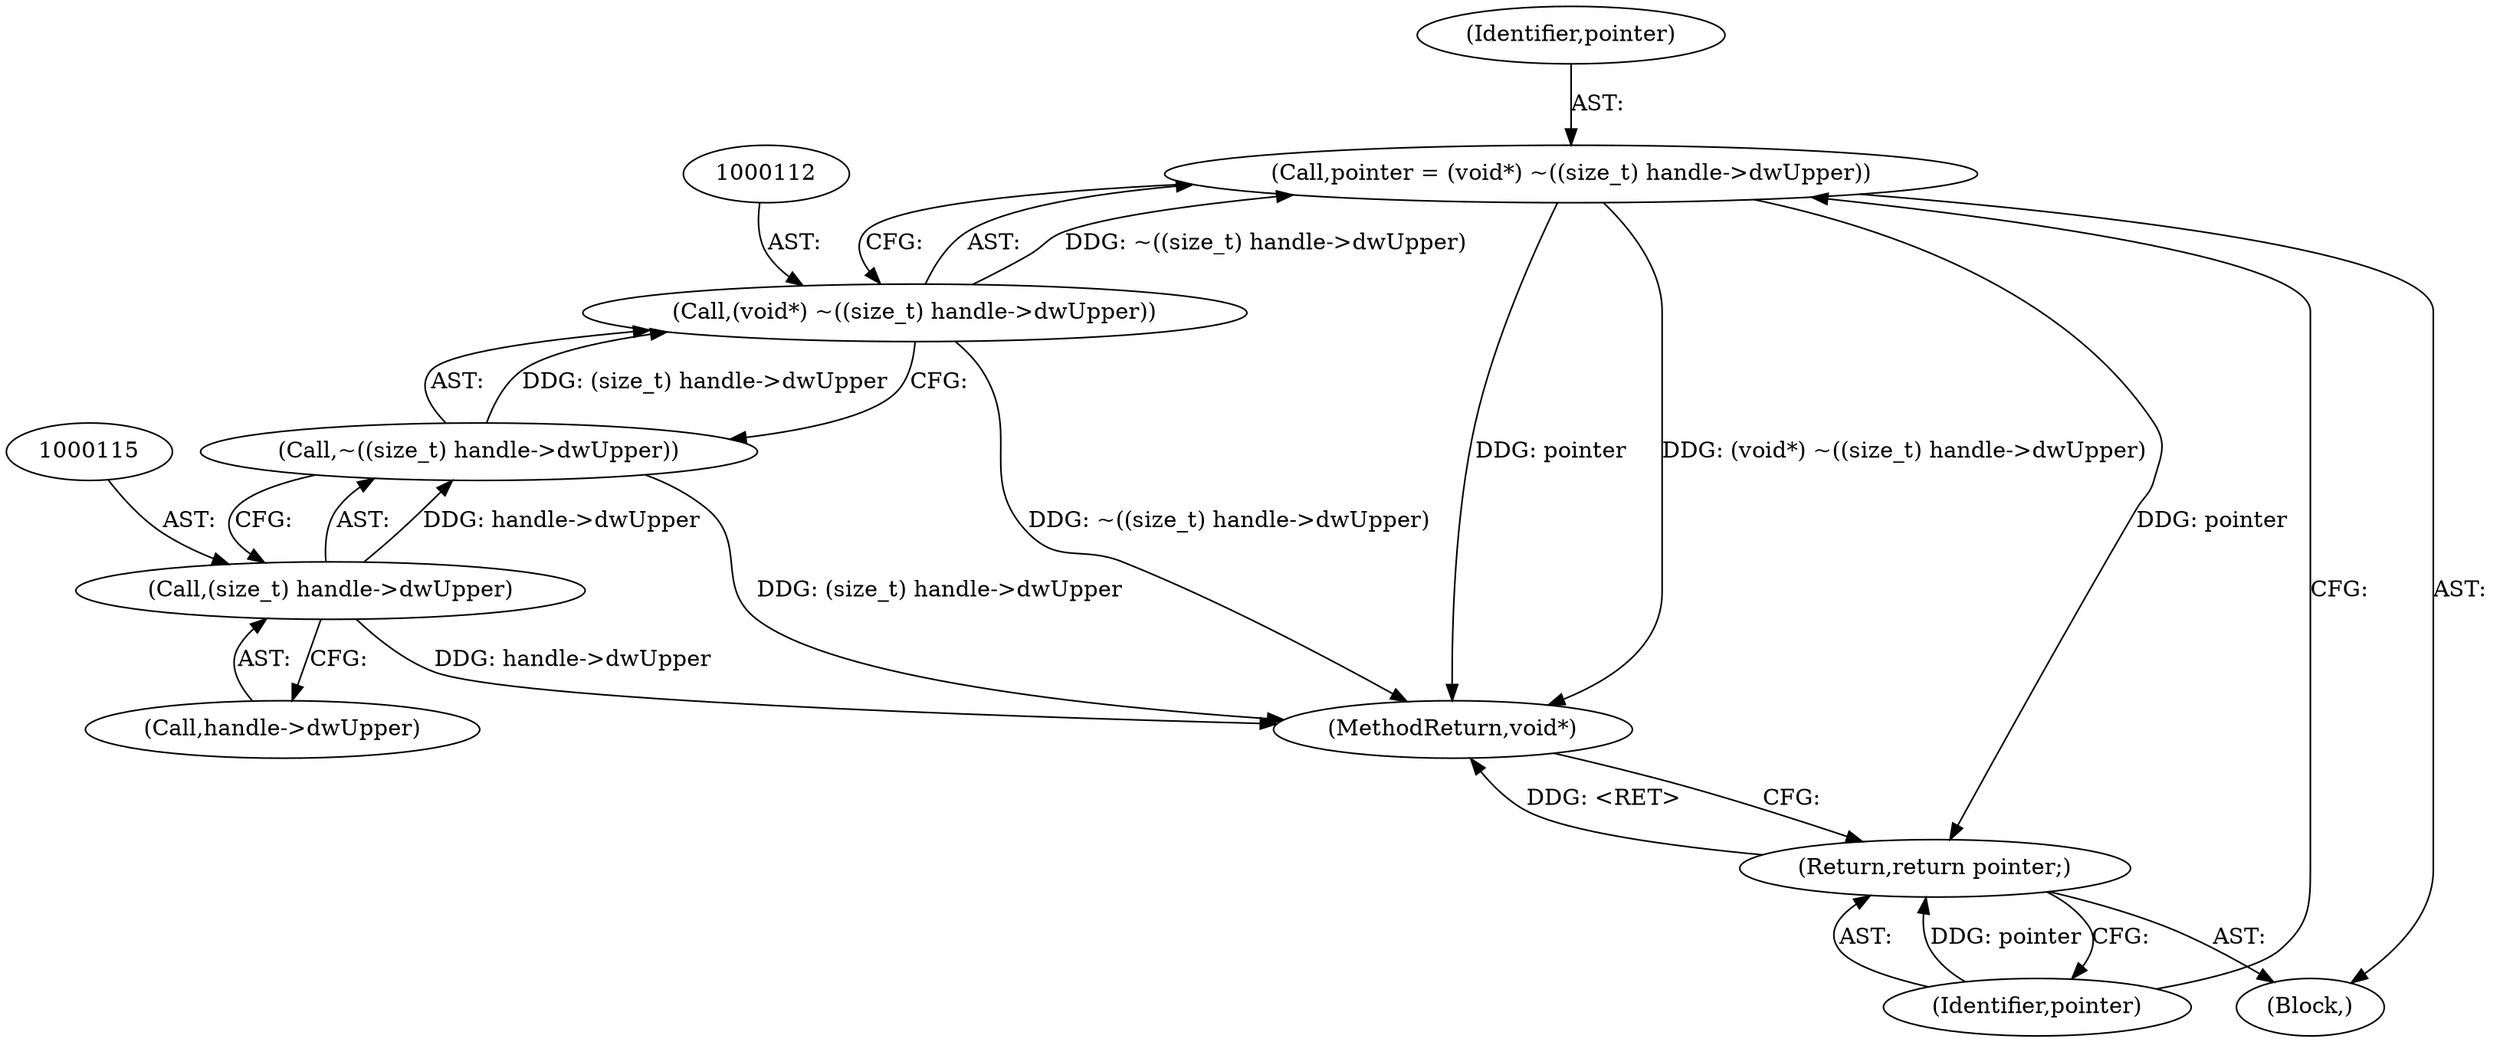 digraph "0_FreeRDP_0773bb9303d24473fe1185d85a424dfe159aff53_5@pointer" {
"1000109" [label="(Call,pointer = (void*) ~((size_t) handle->dwUpper))"];
"1000111" [label="(Call,(void*) ~((size_t) handle->dwUpper))"];
"1000113" [label="(Call,~((size_t) handle->dwUpper))"];
"1000114" [label="(Call,(size_t) handle->dwUpper)"];
"1000119" [label="(Return,return pointer;)"];
"1000102" [label="(Block,)"];
"1000111" [label="(Call,(void*) ~((size_t) handle->dwUpper))"];
"1000110" [label="(Identifier,pointer)"];
"1000113" [label="(Call,~((size_t) handle->dwUpper))"];
"1000119" [label="(Return,return pointer;)"];
"1000116" [label="(Call,handle->dwUpper)"];
"1000109" [label="(Call,pointer = (void*) ~((size_t) handle->dwUpper))"];
"1000121" [label="(MethodReturn,void*)"];
"1000120" [label="(Identifier,pointer)"];
"1000114" [label="(Call,(size_t) handle->dwUpper)"];
"1000109" -> "1000102"  [label="AST: "];
"1000109" -> "1000111"  [label="CFG: "];
"1000110" -> "1000109"  [label="AST: "];
"1000111" -> "1000109"  [label="AST: "];
"1000120" -> "1000109"  [label="CFG: "];
"1000109" -> "1000121"  [label="DDG: pointer"];
"1000109" -> "1000121"  [label="DDG: (void*) ~((size_t) handle->dwUpper)"];
"1000111" -> "1000109"  [label="DDG: ~((size_t) handle->dwUpper)"];
"1000109" -> "1000119"  [label="DDG: pointer"];
"1000111" -> "1000113"  [label="CFG: "];
"1000112" -> "1000111"  [label="AST: "];
"1000113" -> "1000111"  [label="AST: "];
"1000111" -> "1000121"  [label="DDG: ~((size_t) handle->dwUpper)"];
"1000113" -> "1000111"  [label="DDG: (size_t) handle->dwUpper"];
"1000113" -> "1000114"  [label="CFG: "];
"1000114" -> "1000113"  [label="AST: "];
"1000113" -> "1000121"  [label="DDG: (size_t) handle->dwUpper"];
"1000114" -> "1000113"  [label="DDG: handle->dwUpper"];
"1000114" -> "1000116"  [label="CFG: "];
"1000115" -> "1000114"  [label="AST: "];
"1000116" -> "1000114"  [label="AST: "];
"1000114" -> "1000121"  [label="DDG: handle->dwUpper"];
"1000119" -> "1000102"  [label="AST: "];
"1000119" -> "1000120"  [label="CFG: "];
"1000120" -> "1000119"  [label="AST: "];
"1000121" -> "1000119"  [label="CFG: "];
"1000119" -> "1000121"  [label="DDG: <RET>"];
"1000120" -> "1000119"  [label="DDG: pointer"];
}
